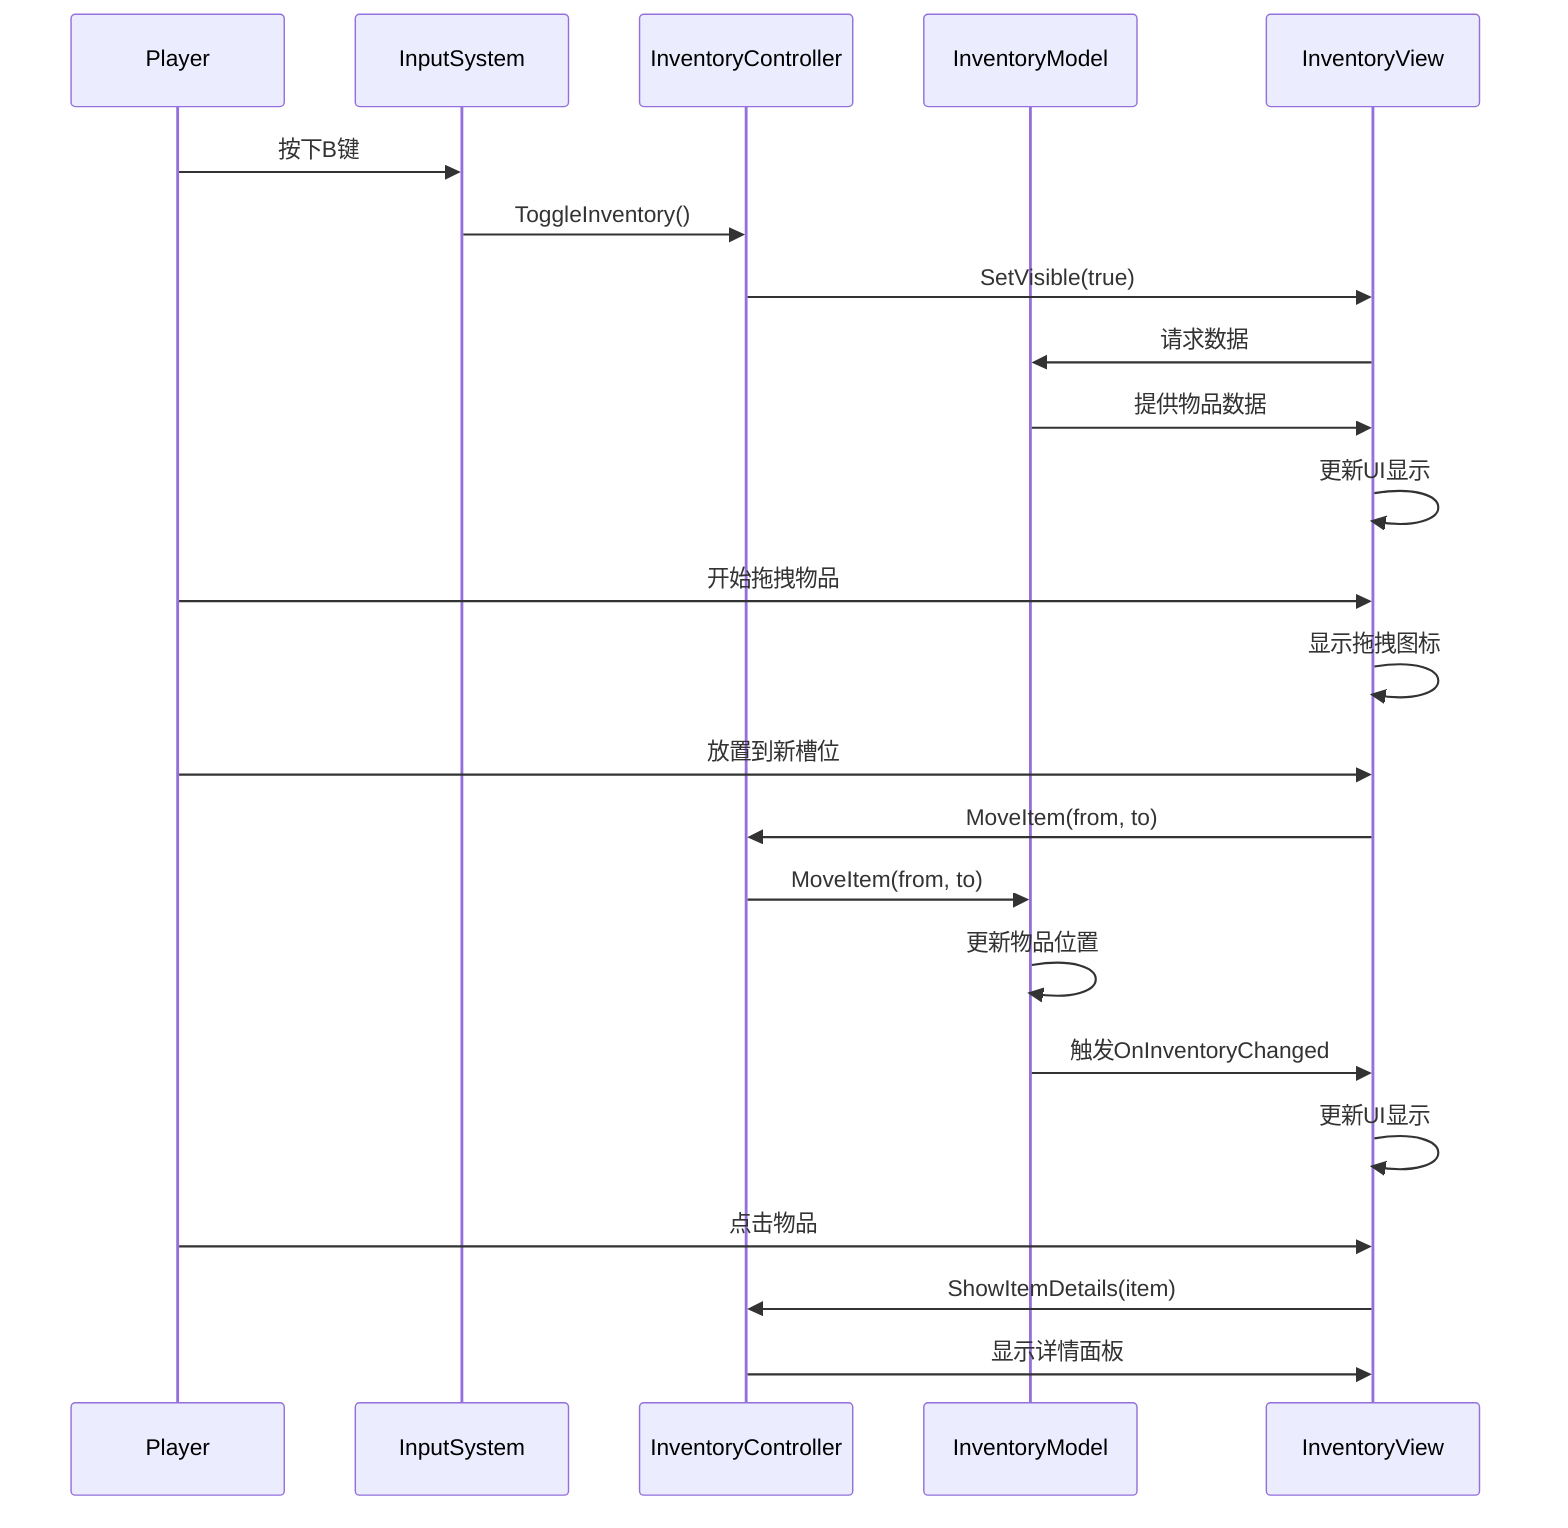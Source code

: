 sequenceDiagram
    participant Player
    participant InputSystem
    participant InventoryController
    participant InventoryModel
    participant InventoryView
    
    Player->>InputSystem: 按下B键
    InputSystem->>InventoryController: ToggleInventory()
    InventoryController->>InventoryView: SetVisible(true)
    InventoryView->>InventoryModel: 请求数据
    InventoryModel->>InventoryView: 提供物品数据
    InventoryView->>InventoryView: 更新UI显示
    
    Player->>InventoryView: 开始拖拽物品
    InventoryView->>InventoryView: 显示拖拽图标
    
    Player->>InventoryView: 放置到新槽位
    InventoryView->>InventoryController: MoveItem(from, to)
    InventoryController->>InventoryModel: MoveItem(from, to)
    InventoryModel->>InventoryModel: 更新物品位置
    InventoryModel->>InventoryView: 触发OnInventoryChanged
    InventoryView->>InventoryView: 更新UI显示
    
    Player->>InventoryView: 点击物品
    InventoryView->>InventoryController: ShowItemDetails(item)
    InventoryController->>InventoryView: 显示详情面板